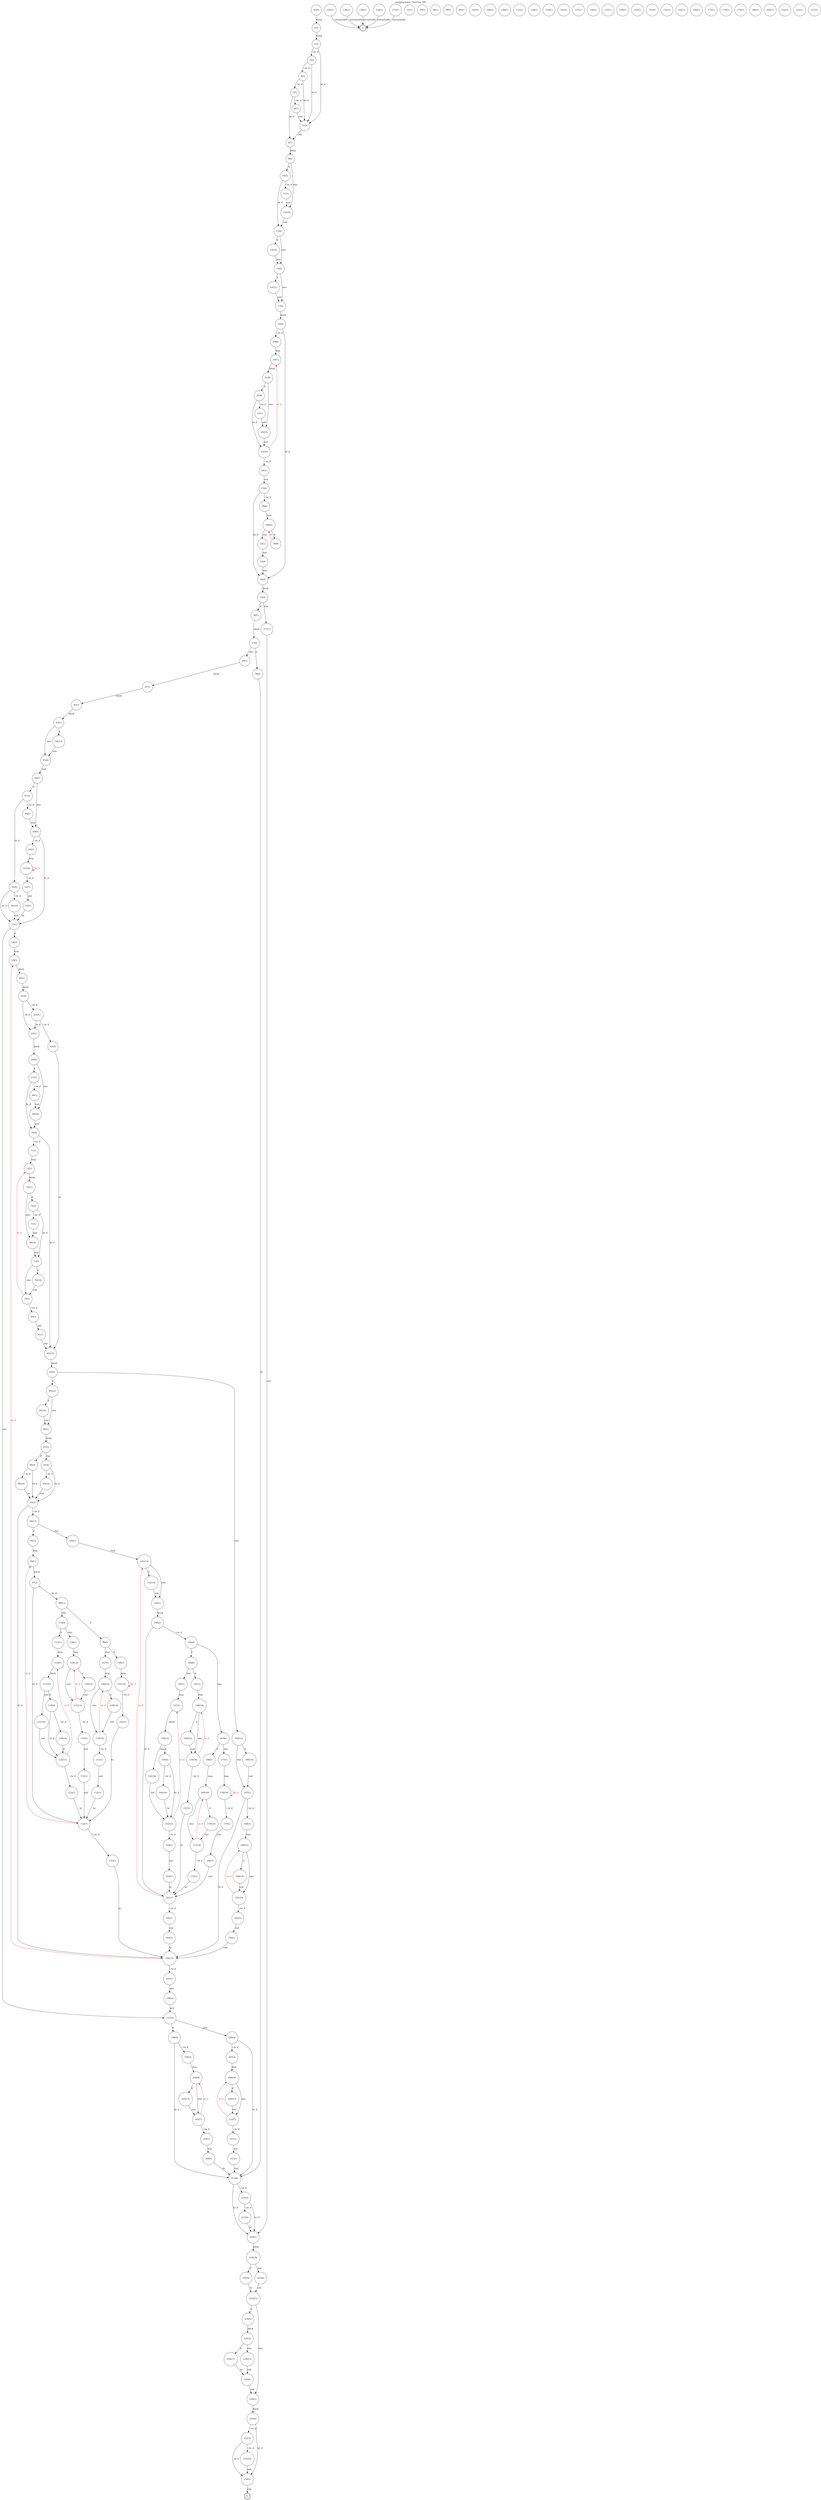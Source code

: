 digraph finite_state_machine {
    label = "mozjpeg.wasm - function 185"
    labelloc =  t
    labelfontsize = 16
    labelfontcolor = black
    labelfontname = "Helvetica"
    node [shape = doublecircle]; E U ;
node [shape=circle, fontcolor=black, style="", label="0(20)"]0
node [shape=circle, fontcolor=black, style="", label="1(1)"]1
node [shape=circle, fontcolor=black, style="", label="2(5)"]2
node [shape=circle, fontcolor=black, style="", label="3(4)"]3
node [shape=circle, fontcolor=black, style="", label="4(5)"]4
node [shape=circle, fontcolor=black, style="", label="5(5)"]5
node [shape=circle, fontcolor=black, style="", label="6(1)"]6
node [shape=circle, fontcolor=black, style="", label="7(13)"]7
node [shape=circle, fontcolor=black, style="", label="8(1)"]8
node [shape=circle, fontcolor=black, style="", label="9(4)"]9
node [shape=circle, fontcolor=black, style="", label="10(5)"]10
node [shape=circle, fontcolor=black, style="", label="11(1)"]11
node [shape=circle, fontcolor=black, style="", label="12(10)"]12
node [shape=circle, fontcolor=black, style="", label="13(6)"]13
node [shape=circle, fontcolor=black, style="", label="14(14)"]14
node [shape=circle, fontcolor=black, style="", label="15(6)"]15
node [shape=circle, fontcolor=black, style="", label="16(21)"]16
node [shape=circle, fontcolor=black, style="", label="17(6)"]17
node [shape=circle, fontcolor=black, style="", label="18(4)"]18
node [shape=circle, fontcolor=black, style="", label="19(6)"]19
node [shape=circle, fontcolor=black, style="", label="20(1)"]20
node [shape=circle, fontcolor=black, style="", label="21(8)"]21
node [shape=circle, fontcolor=black, style="", label="22(8)"]22
node [shape=circle, fontcolor=black, style="", label="23(1)"]23
node [shape=circle, fontcolor=black, style="", label="24(25)"]24
node [shape=circle, fontcolor=black, style="", label="25(29)"]25
node [shape=circle, fontcolor=black, style="", label="26(1)"]26
node [shape=circle, fontcolor=black, style="", label="27(4)"]27
node [shape=circle, fontcolor=black, style="", label="28(6)"]28
node [shape=circle, fontcolor=black, style="", label="29(62)"]29
node [shape=circle, fontcolor=black, style="", label="30(8)"]30
node [shape=circle, fontcolor=black, style="", label="31(1)"]31
node [shape=circle, fontcolor=black, style="", label="32(1)"]32
node [shape=circle, fontcolor=black, style="", label="33(4)"]33
node [shape=circle, fontcolor=black, style="", label="34(9)"]34
node [shape=circle, fontcolor=black, style="", label="35(4)"]35
node [shape=circle, fontcolor=black, style="", label="36(1)"]36
node [shape=circle, fontcolor=black, style="", label="37(4)"]37
node [shape=circle, fontcolor=black, style="", label="38(4)"]38
node [shape=circle, fontcolor=black, style="", label="39(1)"]39
node [shape=circle, fontcolor=black, style="", label="40(1)"]40
node [shape=circle, fontcolor=black, style="", label="41(1)"]41
node [shape=circle, fontcolor=black, style="", label="42(1)"]42
node [shape=circle, fontcolor=black, style="", label="43(5)"]43
node [shape=circle, fontcolor=black, style="", label="44(13)"]44
node [shape=circle, fontcolor=black, style="", label="45(4)"]45
node [shape=circle, fontcolor=black, style="", label="46(1)"]46
node [shape=circle, fontcolor=black, style="", label="47(5)"]47
node [shape=circle, fontcolor=black, style="", label="48(1)"]48
node [shape=circle, fontcolor=black, style="", label="49(9)"]49
node [shape=circle, fontcolor=black, style="", label="50(5)"]50
node [shape=circle, fontcolor=black, style="", label="51(16)"]51
node [shape=circle, fontcolor=black, style="", label="52(1)"]52
node [shape=circle, fontcolor=black, style="", label="53(1)"]53
node [shape=circle, fontcolor=black, style="", label="54(1)"]54
node [shape=circle, fontcolor=black, style="", label="55(9)"]55
node [shape=circle, fontcolor=black, style="", label="56(10)"]56
node [shape=circle, fontcolor=black, style="", label="57(5)"]57
node [shape=circle, fontcolor=black, style="", label="58(3)"]58
node [shape=circle, fontcolor=black, style="", label="59(3)"]59
node [shape=circle, fontcolor=black, style="", label="60(1)"]60
node [shape=circle, fontcolor=black, style="", label="61(8)"]61
node [shape=circle, fontcolor=black, style="", label="62(21)"]62
node [shape=circle, fontcolor=black, style="", label="63(3)"]63
node [shape=circle, fontcolor=black, style="", label="64(1)"]64
node [shape=circle, fontcolor=black, style="", label="65(1)"]65
node [shape=circle, fontcolor=black, style="", label="66(6)"]66
node [shape=circle, fontcolor=black, style="", label="67(5)"]67
node [shape=circle, fontcolor=black, style="", label="68(1)"]68
node [shape=circle, fontcolor=black, style="", label="69(14)"]69
node [shape=circle, fontcolor=black, style="", label="70(8)"]70
node [shape=circle, fontcolor=black, style="", label="71(1)"]71
node [shape=circle, fontcolor=black, style="", label="72(1)"]72
node [shape=circle, fontcolor=black, style="", label="73(11)"]73
node [shape=circle, fontcolor=black, style="", label="74(5)"]74
node [shape=circle, fontcolor=black, style="", label="75(1)"]75
node [shape=circle, fontcolor=black, style="", label="76(14)"]76
node [shape=circle, fontcolor=black, style="", label="77(5)"]77
node [shape=circle, fontcolor=black, style="", label="78(14)"]78
node [shape=circle, fontcolor=black, style="", label="79(7)"]79
node [shape=circle, fontcolor=black, style="", label="80(1)"]80
node [shape=circle, fontcolor=black, style="", label="81(1)"]81
node [shape=circle, fontcolor=black, style="", label="82(13)"]82
node [shape=circle, fontcolor=black, style="", label="83(3)"]83
node [shape=circle, fontcolor=black, style="", label="84(23)"]84
node [shape=circle, fontcolor=black, style="", label="85(14)"]85
node [shape=circle, fontcolor=black, style="", label="86(1)"]86
node [shape=circle, fontcolor=black, style="", label="87(3)"]87
node [shape=circle, fontcolor=black, style="", label="88(3)"]88
node [shape=circle, fontcolor=black, style="", label="89(14)"]89
node [shape=circle, fontcolor=black, style="", label="90(1)"]90
node [shape=circle, fontcolor=black, style="", label="91(4)"]91
node [shape=circle, fontcolor=black, style="", label="92(14)"]92
node [shape=circle, fontcolor=black, style="", label="93(3)"]93
node [shape=circle, fontcolor=black, style="", label="94(17)"]94
node [shape=circle, fontcolor=black, style="", label="95(1)"]95
node [shape=circle, fontcolor=black, style="", label="96(1)"]96
node [shape=circle, fontcolor=black, style="", label="97(2)"]97
node [shape=circle, fontcolor=black, style="", label="98(11)"]98
node [shape=circle, fontcolor=black, style="", label="99(4)"]99
node [shape=circle, fontcolor=black, style="", label="100(1)"]100
node [shape=circle, fontcolor=black, style="", label="101(35)"]101
node [shape=circle, fontcolor=black, style="", label="102(1)"]102
node [shape=circle, fontcolor=black, style="", label="103(1)"]103
node [shape=circle, fontcolor=black, style="", label="104(1)"]104
node [shape=circle, fontcolor=black, style="", label="105(1)"]105
node [shape=circle, fontcolor=black, style="", label="106(1)"]106
node [shape=circle, fontcolor=black, style="", label="107(1)"]107
node [shape=circle, fontcolor=black, style="", label="108(14)"]108
node [shape=circle, fontcolor=black, style="", label="109(14)"]109
node [shape=circle, fontcolor=black, style="", label="110(14)"]110
node [shape=circle, fontcolor=black, style="", label="111(1)"]111
node [shape=circle, fontcolor=black, style="", label="112(1)"]112
node [shape=circle, fontcolor=black, style="", label="113(1)"]113
node [shape=circle, fontcolor=black, style="", label="114(4)"]114
node [shape=circle, fontcolor=black, style="", label="115(1)"]115
node [shape=circle, fontcolor=black, style="", label="116(1)"]116
node [shape=circle, fontcolor=black, style="", label="117(16)"]117
node [shape=circle, fontcolor=black, style="", label="118(4)"]118
node [shape=circle, fontcolor=black, style="", label="119(14)"]119
node [shape=circle, fontcolor=black, style="", label="120(1)"]120
node [shape=circle, fontcolor=black, style="", label="121(14)"]121
node [shape=circle, fontcolor=black, style="", label="122(11)"]122
node [shape=circle, fontcolor=black, style="", label="123(1)"]123
node [shape=circle, fontcolor=black, style="", label="124(1)"]124
node [shape=circle, fontcolor=black, style="", label="125(1)"]125
node [shape=circle, fontcolor=black, style="", label="126(1)"]126
node [shape=circle, fontcolor=black, style="", label="127(1)"]127
node [shape=circle, fontcolor=black, style="", label="128(1)"]128
node [shape=circle, fontcolor=black, style="", label="129(14)"]129
node [shape=circle, fontcolor=black, style="", label="130(14)"]130
node [shape=circle, fontcolor=black, style="", label="131(13)"]131
node [shape=circle, fontcolor=black, style="", label="132(1)"]132
node [shape=circle, fontcolor=black, style="", label="133(1)"]133
node [shape=circle, fontcolor=black, style="", label="134(7)"]134
node [shape=circle, fontcolor=black, style="", label="135(1)"]135
node [shape=circle, fontcolor=black, style="", label="136(1)"]136
node [shape=circle, fontcolor=black, style="", label="137(1)"]137
node [shape=circle, fontcolor=black, style="", label="138(1)"]138
node [shape=circle, fontcolor=black, style="", label="139(1)"]139
node [shape=circle, fontcolor=black, style="", label="140(1)"]140
node [shape=circle, fontcolor=black, style="", label="141(15)"]141
node [shape=circle, fontcolor=black, style="", label="142(14)"]142
node [shape=circle, fontcolor=black, style="", label="143(1)"]143
node [shape=circle, fontcolor=black, style="", label="144(2)"]144
node [shape=circle, fontcolor=black, style="", label="145(4)"]145
node [shape=circle, fontcolor=black, style="", label="146(6)"]146
node [shape=circle, fontcolor=black, style="", label="147(1)"]147
node [shape=circle, fontcolor=black, style="", label="148(10)"]148
node [shape=circle, fontcolor=black, style="", label="149(14)"]149
node [shape=circle, fontcolor=black, style="", label="150(14)"]150
node [shape=circle, fontcolor=black, style="", label="151(1)"]151
node [shape=circle, fontcolor=black, style="", label="152(1)"]152
node [shape=circle, fontcolor=black, style="", label="153(1)"]153
node [shape=circle, fontcolor=black, style="", label="154(1)"]154
node [shape=circle, fontcolor=black, style="", label="155(1)"]155
node [shape=circle, fontcolor=black, style="", label="156(1)"]156
node [shape=circle, fontcolor=black, style="", label="157(1)"]157
node [shape=circle, fontcolor=black, style="", label="158(12)"]158
node [shape=circle, fontcolor=black, style="", label="159(4)"]159
node [shape=circle, fontcolor=black, style="", label="160(14)"]160
node [shape=circle, fontcolor=black, style="", label="161(1)"]161
node [shape=circle, fontcolor=black, style="", label="162(14)"]162
node [shape=circle, fontcolor=black, style="", label="163(11)"]163
node [shape=circle, fontcolor=black, style="", label="164(1)"]164
node [shape=circle, fontcolor=black, style="", label="165(1)"]165
node [shape=circle, fontcolor=black, style="", label="166(1)"]166
node [shape=circle, fontcolor=black, style="", label="167(6)"]167
node [shape=circle, fontcolor=black, style="", label="168(1)"]168
node [shape=circle, fontcolor=black, style="", label="169(10)"]169
node [shape=circle, fontcolor=black, style="", label="170(14)"]170
node [shape=circle, fontcolor=black, style="", label="171(14)"]171
node [shape=circle, fontcolor=black, style="", label="172(1)"]172
node [shape=circle, fontcolor=black, style="", label="173(1)"]173
node [shape=circle, fontcolor=black, style="", label="174(1)"]174
node [shape=circle, fontcolor=black, style="", label="175(1)"]175
node [shape=circle, fontcolor=black, style="", label="176(1)"]176
node [shape=circle, fontcolor=black, style="", label="177(1)"]177
node [shape=circle, fontcolor=black, style="", label="178(30)"]178
node [shape=circle, fontcolor=black, style="", label="179(1)"]179
node [shape=circle, fontcolor=black, style="", label="180(1)"]180
node [shape=circle, fontcolor=black, style="", label="181(7)"]181
node [shape=circle, fontcolor=black, style="", label="182(1)"]182
node [shape=circle, fontcolor=black, style="", label="183(1)"]183
node [shape=circle, fontcolor=black, style="", label="184(1)"]184
node [shape=circle, fontcolor=black, style="", label="185(12)"]185
node [shape=circle, fontcolor=black, style="", label="186(14)"]186
node [shape=circle, fontcolor=black, style="", label="187(5)"]187
node [shape=circle, fontcolor=black, style="", label="188(1)"]188
node [shape=circle, fontcolor=black, style="", label="189(15)"]189
node [shape=circle, fontcolor=black, style="", label="190(14)"]190
node [shape=circle, fontcolor=black, style="", label="191(10)"]191
node [shape=circle, fontcolor=black, style="", label="192(1)"]192
node [shape=circle, fontcolor=black, style="", label="193(1)"]193
node [shape=circle, fontcolor=black, style="", label="194(13)"]194
node [shape=circle, fontcolor=black, style="", label="195(1)"]195
node [shape=circle, fontcolor=black, style="", label="196(4)"]196
node [shape=circle, fontcolor=black, style="", label="197(3)"]197
node [shape=circle, fontcolor=black, style="", label="198(4)"]198
node [shape=circle, fontcolor=black, style="", label="199(3)"]199
node [shape=circle, fontcolor=black, style="", label="200(9)"]200
node [shape=circle, fontcolor=black, style="", label="201(13)"]201
node [shape=circle, fontcolor=black, style="", label="202(7)"]202
node [shape=circle, fontcolor=black, style="", label="203(1)"]203
node [shape=circle, fontcolor=black, style="", label="204(1)"]204
node [shape=circle, fontcolor=black, style="", label="205(1)"]205
node [shape=circle, fontcolor=black, style="", label="206(4)"]206
node [shape=circle, fontcolor=black, style="", label="207(3)"]207
node [shape=circle, fontcolor=black, style="", label="208(10)"]208
node [shape=circle, fontcolor=black, style="", label="209(13)"]209
node [shape=circle, fontcolor=black, style="", label="210(7)"]210
node [shape=circle, fontcolor=black, style="", label="211(1)"]211
node [shape=circle, fontcolor=black, style="", label="212(1)"]212
node [shape=circle, fontcolor=black, style="", label="213(4)"]213
node [shape=circle, fontcolor=black, style="", label="214(3)"]214
node [shape=circle, fontcolor=black, style="", label="215(4)"]215
node [shape=circle, fontcolor=black, style="", label="216(1)"]216
node [shape=circle, fontcolor=black, style="", label="217(7)"]217
node [shape=circle, fontcolor=black, style="", label="218(1)"]218
node [shape=circle, fontcolor=black, style="", label="219(18)"]219
node [shape=circle, fontcolor=black, style="", label="220(4)"]220
node [shape=circle, fontcolor=black, style="", label="221(1)"]221
node [shape=circle, fontcolor=black, style="", label="222(6)"]222
node [shape=circle, fontcolor=black, style="", label="223(15)"]223
node [shape=circle, fontcolor=black, style="", label="224(5)"]224
node [shape=circle, fontcolor=black, style="", label="225(3)"]225
node [shape=circle, fontcolor=black, style="", label="226(11)"]226
node [shape=circle, fontcolor=black, style="", label="227(1)"]227
node [shape=circle, fontcolor=black, style="", label="228(13)"]228
node [shape=circle, fontcolor=black, style="", label="229(8)"]229
node [shape=circle, fontcolor=black, style="", label="230(1)"]230
node [shape=circle, fontcolor=black, style="", label="231(4)"]231
node [shape=circle, fontcolor=black, style="", label="232(7)"]232
node [shape=circle, fontcolor=black, style="", label="233(10)"]233
node [shape=circle, fontcolor=black, style="", label="234(5)"]234
node [shape=circle, fontcolor=black, style="", label="E"]E
node [shape=circle, fontcolor=black, style="", label="U"]U
    0 -> 1[label="block"];
    1 -> 2[label="block"];
    2 -> 3[label="~br_if"];
    2 -> 7[label="br_if"];
    3 -> 4[label="~br_if"];
    3 -> 7[label="br_if"];
    4 -> 5[label="~br_if"];
    4 -> 7[label="br_if"];
    5 -> 6[label="~br_if"];
    5 -> 8[label="br_if"];
    6 -> 7[label="end"];
    7 -> 8[label="end"];
    8 -> 9[label="block"];
    9 -> 10[label="if"];
    9 -> 12[label="else"];
    10 -> 11[label="~br_if"];
    10 -> 13[label="br_if"];
    11 -> 12[label="end"];
    12 -> 13[label="end"];
    13 -> 14[label="if"];
    13 -> 15[label="else"];
    14 -> 15[label="end"];
    15 -> 16[label="if"];
    15 -> 17[label="else"];
    16 -> 17[label="end"];
    17 -> 18[label="block"];
    18 -> 19[label="~br_if"];
    18 -> 34[label="br_if"];
    19 -> 20[label="loop"];
    20 -> 21[label="block"];
    21 -> 22[label="if"];
    21 -> 24[label="else"];
    22 -> 23[label="~br_if"];
    22 -> 25[label="br_if"];
    23 -> 24[label="end"];
    24 -> 25[label="end"];
    25 -> 26[label="~br_if"];
    25 -> 20[color="red" fontcolor="red" label="br_if"];
    26 -> 27[label="end"];
    27 -> 28[label="~br_if"];
    27 -> 34[label="br_if"];
    28 -> 29[label="loop"];
    29 -> 30[label="if"];
    29 -> 32[label="else"];
    30 -> 29[color="red" fontcolor="red" label="br"];
    32 -> 33[label="end"];
    33 -> 34[label="end"];
    34 -> 35[label="block"];
    35 -> 36[label="if"];
    35 -> 217[label="else"];
    36 -> 37[label="block"];
    37 -> 38[label="if"];
    37 -> 40[label="else"];
    38 -> 213[label="br"];
    40 -> 41[label="block"];
    41 -> 42[label="block"];
    42 -> 43[label="block"];
    43 -> 44[label="if"];
    43 -> 45[label="else"];
    44 -> 45[label="end"];
    45 -> 46[label="end"];
    46 -> 47[label="if"];
    46 -> 49[label="else"];
    47 -> 48[label="~br_if"];
    47 -> 55[label="br_if"];
    48 -> 49[label="end"];
    49 -> 50[label="~br_if"];
    49 -> 57[label="br_if"];
    50 -> 51[label="loop"];
    51 -> 52[label="~br_if"];
    51 -> 51[color="red" fontcolor="red" label="br_if"];
    52 -> 53[label="end"];
    53 -> 57[label="br"];
    55 -> 56[label="~br_if"];
    55 -> 57[label="br_if"];
    56 -> 57[label="end"];
    57 -> 58[label="if"];
    57 -> 197[label="else"];
    58 -> 59[label="loop"];
    59 -> 60[label="block"];
    60 -> 61[label="block"];
    61 -> 62[label="~br_if"];
    61 -> 65[label="br_if"];
    62 -> 63[label="~br_if"];
    62 -> 65[label="br_if"];
    63 -> 82[label="br"];
    65 -> 66[label="block"];
    66 -> 67[label="if"];
    66 -> 69[label="else"];
    67 -> 68[label="~br_if"];
    67 -> 70[label="br_if"];
    68 -> 69[label="end"];
    69 -> 70[label="end"];
    70 -> 71[label="~br_if"];
    70 -> 82[label="br_if"];
    71 -> 72[label="loop"];
    72 -> 73[label="block"];
    73 -> 74[label="if"];
    73 -> 76[label="else"];
    74 -> 75[label="~br_if"];
    74 -> 77[label="br_if"];
    75 -> 76[label="end"];
    76 -> 77[label="end"];
    77 -> 78[label="if"];
    77 -> 79[label="else"];
    78 -> 79[label="end"];
    79 -> 80[label="~br_if"];
    79 -> 72[color="red" fontcolor="red" label="br_if"];
    80 -> 81[label="end"];
    81 -> 82[label="end"];
    82 -> 83[label="block"];
    83 -> 84[label="if"];
    83 -> 185[label="else"];
    84 -> 85[label="if"];
    84 -> 86[label="else"];
    85 -> 86[label="end"];
    86 -> 87[label="block"];
    87 -> 88[label="if"];
    87 -> 91[label="else"];
    88 -> 89[label="~br_if"];
    88 -> 93[label="br_if"];
    89 -> 93[label="br"];
    91 -> 92[label="~br_if"];
    91 -> 93[label="br_if"];
    92 -> 93[label="end"];
    93 -> 94[label="~br_if"];
    93 -> 194[label="br_if"];
    94 -> 95[label="if"];
    94 -> 140[label="else"];
    95 -> 96[label="loop"];
    96 -> 97[label="block"];
    97 -> 98[label="~br_if"];
    97 -> 134[label="br_if"];
    98 -> 99[label="if"];
    98 -> 114[label="else"];
    99 -> 100[label="if"];
    99 -> 107[label="else"];
    100 -> 101[label="loop"];
    101 -> 102[label="~br_if"];
    101 -> 101[color="red" fontcolor="red" label="br_if"];
    102 -> 134[label="br"];
    105 -> U[label="unreachable"];
    107 -> 108[label="loop"];
    108 -> 109[label="if"];
    108 -> 110[label="else"];
    109 -> 110[label="end"];
    110 -> 111[label="~br_if"];
    110 -> 108[color="red" fontcolor="red" label="br_if"];
    111 -> 112[label="end"];
    112 -> 134[label="br"];
    114 -> 115[label="if"];
    114 -> 128[label="else"];
    115 -> 116[label="loop"];
    116 -> 117[label="block"];
    117 -> 118[label="if"];
    117 -> 121[label="else"];
    118 -> 119[label="~br_if"];
    118 -> 122[label="br_if"];
    119 -> 122[label="br"];
    121 -> 122[label="end"];
    122 -> 123[label="~br_if"];
    122 -> 116[color="red" fontcolor="red" label="br_if"];
    123 -> 134[label="br"];
    126 -> U[label="unreachable"];
    128 -> 129[label="loop"];
    129 -> 130[label="if"];
    129 -> 131[label="else"];
    130 -> 131[label="end"];
    131 -> 132[label="~br_if"];
    131 -> 129[color="red" fontcolor="red" label="br_if"];
    132 -> 133[label="end"];
    133 -> 134[label="end"];
    134 -> 135[label="~br_if"];
    134 -> 96[color="red" fontcolor="red" label="br_if"];
    135 -> 194[label="br"];
    138 -> U[label="unreachable"];
    140 -> 141[label="loop"];
    141 -> 142[label="if"];
    141 -> 143[label="else"];
    142 -> 143[label="end"];
    143 -> 144[label="block"];
    144 -> 145[label="~br_if"];
    144 -> 181[label="br_if"];
    145 -> 146[label="if"];
    145 -> 167[label="else"];
    146 -> 147[label="if"];
    146 -> 156[label="else"];
    147 -> 148[label="loop"];
    148 -> 149[label="if"];
    148 -> 150[label="else"];
    149 -> 150[label="end"];
    150 -> 151[label="~br_if"];
    150 -> 148[color="red" fontcolor="red" label="br_if"];
    151 -> 181[label="br"];
    154 -> U[label="unreachable"];
    156 -> 157[label="loop"];
    157 -> 158[label="block"];
    158 -> 159[label="if"];
    158 -> 162[label="else"];
    159 -> 160[label="~br_if"];
    159 -> 163[label="br_if"];
    160 -> 163[label="br"];
    162 -> 163[label="end"];
    163 -> 164[label="~br_if"];
    163 -> 157[color="red" fontcolor="red" label="br_if"];
    164 -> 165[label="end"];
    165 -> 181[label="br"];
    167 -> 168[label="if"];
    167 -> 177[label="else"];
    168 -> 169[label="loop"];
    169 -> 170[label="if"];
    169 -> 171[label="else"];
    170 -> 171[label="end"];
    171 -> 172[label="~br_if"];
    171 -> 169[color="red" fontcolor="red" label="br_if"];
    172 -> 181[label="br"];
    175 -> U[label="unreachable"];
    177 -> 178[label="loop"];
    178 -> 179[label="~br_if"];
    178 -> 178[color="red" fontcolor="red" label="br_if"];
    179 -> 180[label="end"];
    180 -> 181[label="end"];
    181 -> 182[label="~br_if"];
    181 -> 141[color="red" fontcolor="red" label="br_if"];
    182 -> 183[label="end"];
    183 -> 194[label="br"];
    185 -> 186[label="if"];
    185 -> 187[label="else"];
    186 -> 187[label="end"];
    187 -> 188[label="~br_if"];
    187 -> 194[label="br_if"];
    188 -> 189[label="loop"];
    189 -> 190[label="if"];
    189 -> 191[label="else"];
    190 -> 191[label="end"];
    191 -> 192[label="~br_if"];
    191 -> 189[color="red" fontcolor="red" label="br_if"];
    192 -> 193[label="end"];
    193 -> 194[label="end"];
    194 -> 195[label="~br_if"];
    194 -> 59[color="red" fontcolor="red" label="br_if"];
    195 -> 196[label="end"];
    196 -> 197[label="end"];
    197 -> 198[label="if"];
    197 -> 206[label="else"];
    198 -> 199[label="~br_if"];
    198 -> 213[label="br_if"];
    199 -> 200[label="loop"];
    200 -> 201[label="if"];
    200 -> 202[label="else"];
    201 -> 202[label="end"];
    202 -> 203[label="~br_if"];
    202 -> 200[color="red" fontcolor="red" label="br_if"];
    203 -> 204[label="end"];
    204 -> 213[label="br"];
    206 -> 207[label="~br_if"];
    206 -> 213[label="br_if"];
    207 -> 208[label="loop"];
    208 -> 209[label="if"];
    208 -> 210[label="else"];
    209 -> 210[label="end"];
    210 -> 211[label="~br_if"];
    210 -> 208[color="red" fontcolor="red" label="br_if"];
    211 -> 212[label="end"];
    212 -> 213[label="end"];
    213 -> 214[label="~br_if"];
    213 -> 218[label="br_if"];
    214 -> 215[label="~br_if"];
    214 -> 218[label="br_if"];
    215 -> 218[label="br"];
    217 -> 218[label="end"];
    218 -> 219[label="block"];
    219 -> 220[label="if"];
    219 -> 222[label="else"];
    220 -> 223[label="br"];
    222 -> 223[label="end"];
    223 -> 224[label="if"];
    223 -> 230[label="else"];
    224 -> 225[label="block"];
    225 -> 226[label="if"];
    225 -> 228[label="else"];
    226 -> 229[label="br"];
    228 -> 229[label="end"];
    229 -> 230[label="end"];
    230 -> 231[label="block"];
    231 -> 232[label="~br_if"];
    231 -> 234[label="br_if"];
    232 -> 233[label="~br_if"];
    232 -> 234[label="br_if"];
    233 -> 234[label="end"];
    234 -> E[label="end"];
}
